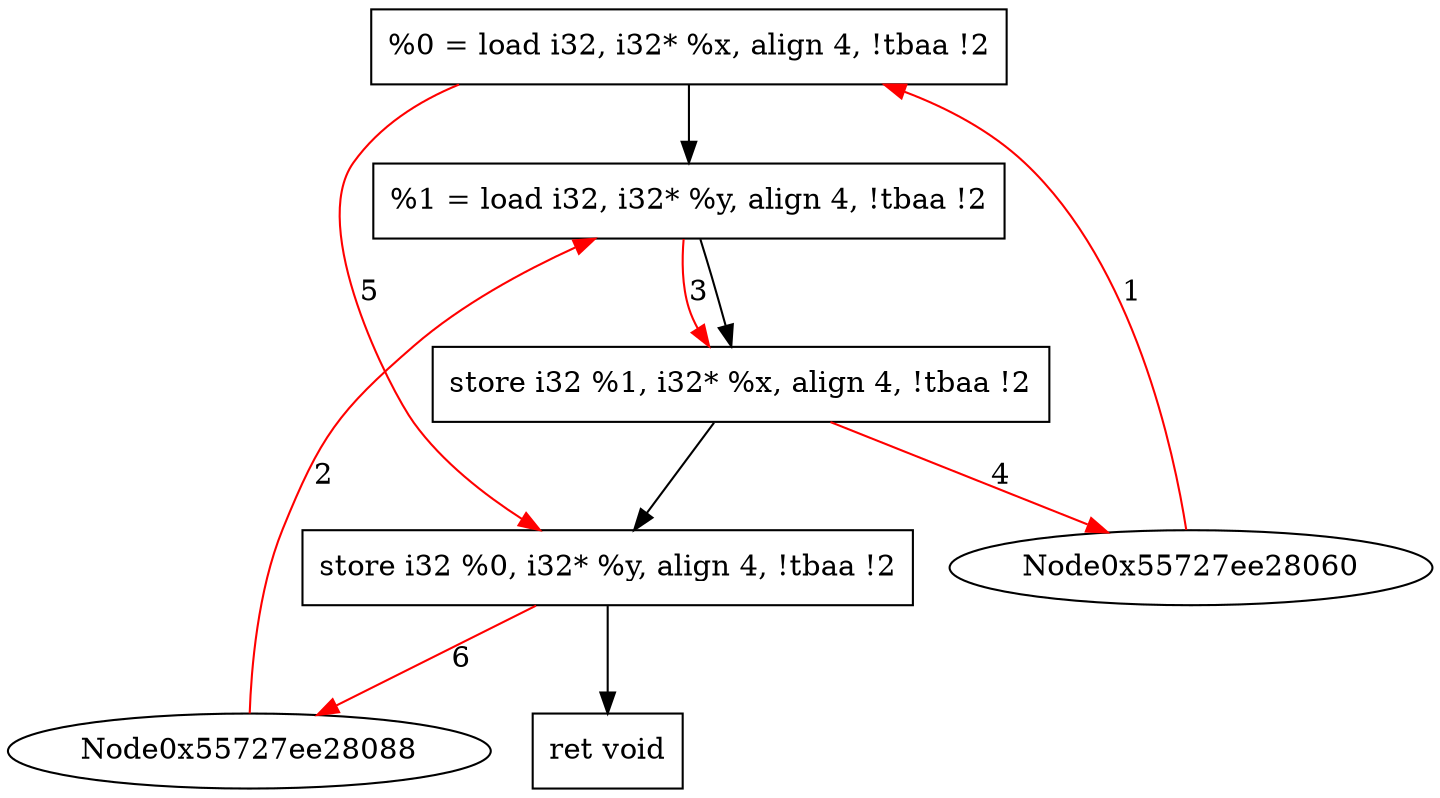 digraph "CDFG for'func' function" {
	Node0x55727ee28248[shape=record, label="  %0 = load i32, i32* %x, align 4, !tbaa !2"]
	Node0x55727ee29158[shape=record, label="  %1 = load i32, i32* %y, align 4, !tbaa !2"]
	Node0x55727ee29800[shape=record, label="  store i32 %1, i32* %x, align 4, !tbaa !2"]
	Node0x55727ee29880[shape=record, label="  store i32 %0, i32* %y, align 4, !tbaa !2"]
	Node0x55727ee298d0[shape=record, label="  ret void"]
	Node0x55727ee28248 -> Node0x55727ee29158
	Node0x55727ee29158 -> Node0x55727ee29800
	Node0x55727ee29800 -> Node0x55727ee29880
	Node0x55727ee29880 -> Node0x55727ee298d0
edge [color=red]
	Node0x55727ee28060 -> Node0x55727ee28248[label="1"]
	Node0x55727ee28088 -> Node0x55727ee29158[label="2"]
	Node0x55727ee29158 -> Node0x55727ee29800[label="3"]
	Node0x55727ee29800 -> Node0x55727ee28060[label="4"]
	Node0x55727ee28248 -> Node0x55727ee29880[label="5"]
	Node0x55727ee29880 -> Node0x55727ee28088[label="6"]
}
